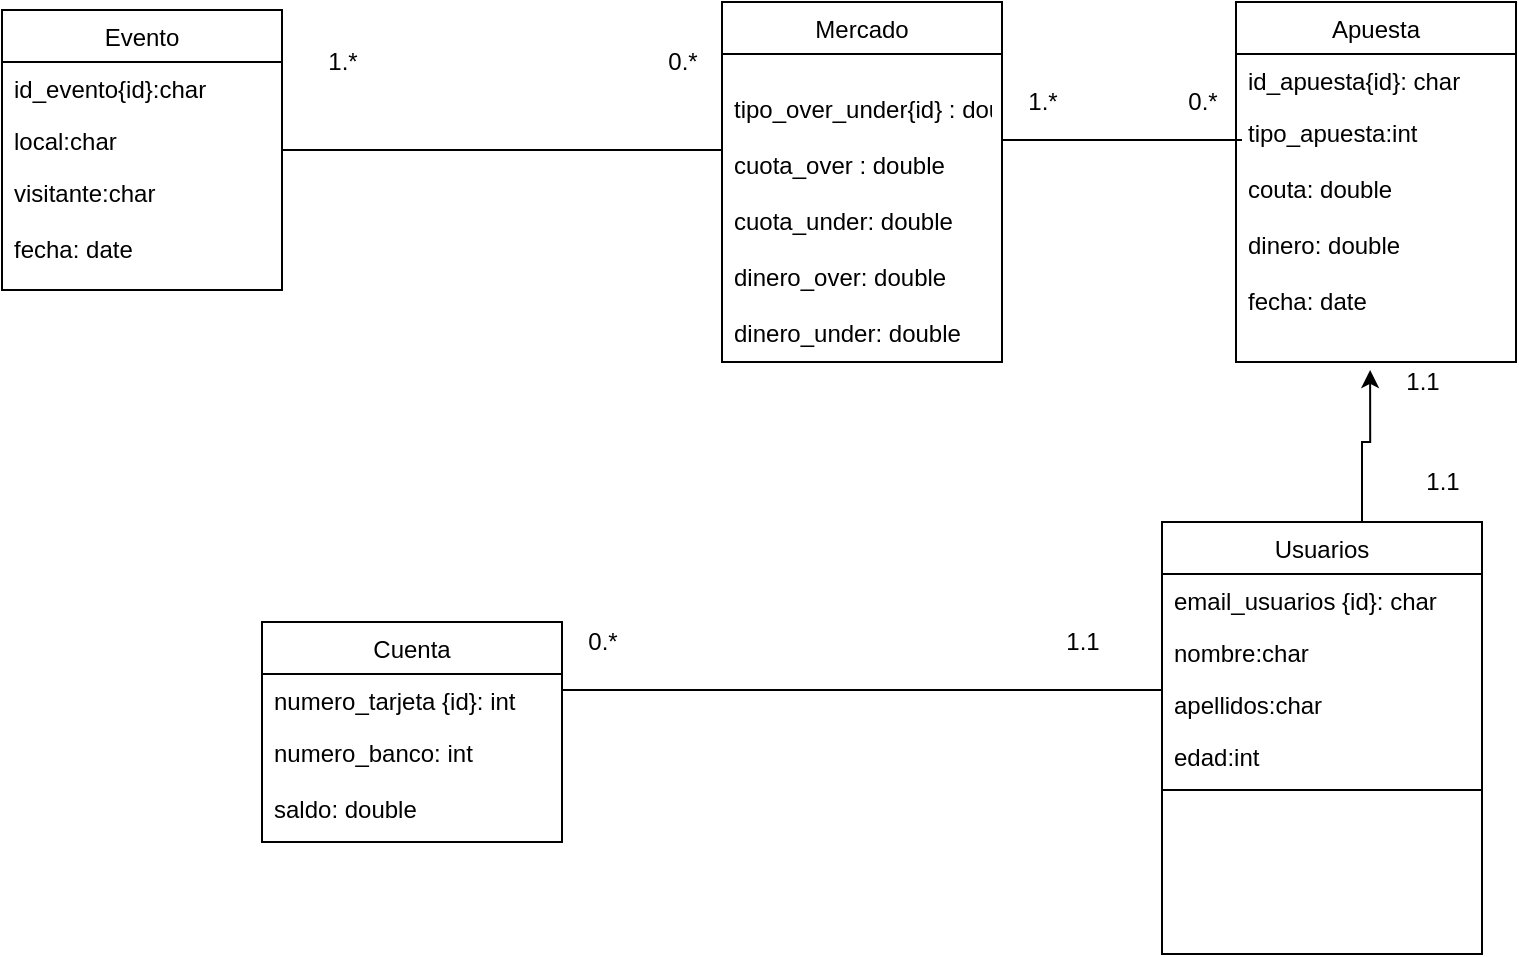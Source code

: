 <mxfile version="13.0.9" type="device"><diagram id="C5RBs43oDa-KdzZeNtuy" name="Page-1"><mxGraphModel dx="854" dy="387" grid="1" gridSize="10" guides="1" tooltips="1" connect="1" arrows="1" fold="1" page="1" pageScale="1" pageWidth="827" pageHeight="1169" math="0" shadow="0"><root><mxCell id="WIyWlLk6GJQsqaUBKTNV-0"/><mxCell id="WIyWlLk6GJQsqaUBKTNV-1" parent="WIyWlLk6GJQsqaUBKTNV-0"/><mxCell id="nkD-L9pcJGoJOv5Vwaft-16" value="" style="line;strokeWidth=1;fillColor=none;align=left;verticalAlign=middle;spacingTop=-1;spacingLeft=3;spacingRight=3;rotatable=0;labelPosition=right;points=[];portConstraint=eastwest;" parent="WIyWlLk6GJQsqaUBKTNV-1" vertex="1"><mxGeometry x="210" y="150" width="220" height="8" as="geometry"/></mxCell><mxCell id="nkD-L9pcJGoJOv5Vwaft-8" value="Apuesta" style="swimlane;fontStyle=0;childLayout=stackLayout;horizontal=1;startSize=26;fillColor=none;horizontalStack=0;resizeParent=1;resizeParentMax=0;resizeLast=0;collapsible=1;marginBottom=0;" parent="WIyWlLk6GJQsqaUBKTNV-1" vertex="1"><mxGeometry x="687" y="80" width="140" height="180" as="geometry"/></mxCell><mxCell id="nkD-L9pcJGoJOv5Vwaft-9" value="id_apuesta{id}: char" style="text;strokeColor=none;fillColor=none;align=left;verticalAlign=top;spacingLeft=4;spacingRight=4;overflow=hidden;rotatable=0;points=[[0,0.5],[1,0.5]];portConstraint=eastwest;" parent="nkD-L9pcJGoJOv5Vwaft-8" vertex="1"><mxGeometry y="26" width="140" height="26" as="geometry"/></mxCell><mxCell id="nkD-L9pcJGoJOv5Vwaft-10" value="tipo_apuesta:int&#10;&#10;couta: double&#10;&#10;dinero: double&#10;&#10;fecha: date" style="text;strokeColor=none;fillColor=none;align=left;verticalAlign=top;spacingLeft=4;spacingRight=4;overflow=hidden;rotatable=0;points=[[0,0.5],[1,0.5]];portConstraint=eastwest;" parent="nkD-L9pcJGoJOv5Vwaft-8" vertex="1"><mxGeometry y="52" width="140" height="128" as="geometry"/></mxCell><mxCell id="nkD-L9pcJGoJOv5Vwaft-19" value="" style="line;strokeWidth=1;fillColor=none;align=left;verticalAlign=middle;spacingTop=-1;spacingLeft=3;spacingRight=3;rotatable=0;labelPosition=right;points=[];portConstraint=eastwest;" parent="WIyWlLk6GJQsqaUBKTNV-1" vertex="1"><mxGeometry x="570" y="145" width="120" height="8" as="geometry"/></mxCell><mxCell id="nkD-L9pcJGoJOv5Vwaft-20" style="edgeStyle=orthogonalEdgeStyle;rounded=0;orthogonalLoop=1;jettySize=auto;html=1;entryX=0.479;entryY=1.031;entryDx=0;entryDy=0;entryPerimeter=0;" parent="WIyWlLk6GJQsqaUBKTNV-1" source="zkfFHV4jXpPFQw0GAbJ--17" target="nkD-L9pcJGoJOv5Vwaft-10" edge="1"><mxGeometry relative="1" as="geometry"><Array as="points"><mxPoint x="750" y="300"/><mxPoint x="754" y="300"/></Array></mxGeometry></mxCell><mxCell id="nkD-L9pcJGoJOv5Vwaft-12" value="Cuenta" style="swimlane;fontStyle=0;childLayout=stackLayout;horizontal=1;startSize=26;fillColor=none;horizontalStack=0;resizeParent=1;resizeParentMax=0;resizeLast=0;collapsible=1;marginBottom=0;" parent="WIyWlLk6GJQsqaUBKTNV-1" vertex="1"><mxGeometry x="200" y="390" width="150" height="110" as="geometry"/></mxCell><mxCell id="nkD-L9pcJGoJOv5Vwaft-13" value="numero_tarjeta {id}: int" style="text;strokeColor=none;fillColor=none;align=left;verticalAlign=top;spacingLeft=4;spacingRight=4;overflow=hidden;rotatable=0;points=[[0,0.5],[1,0.5]];portConstraint=eastwest;" parent="nkD-L9pcJGoJOv5Vwaft-12" vertex="1"><mxGeometry y="26" width="150" height="26" as="geometry"/></mxCell><mxCell id="nkD-L9pcJGoJOv5Vwaft-15" value="numero_banco: int&#10;&#10;saldo: double&#10;" style="text;strokeColor=none;fillColor=none;align=left;verticalAlign=top;spacingLeft=4;spacingRight=4;overflow=hidden;rotatable=0;points=[[0,0.5],[1,0.5]];portConstraint=eastwest;" parent="nkD-L9pcJGoJOv5Vwaft-12" vertex="1"><mxGeometry y="52" width="150" height="58" as="geometry"/></mxCell><mxCell id="nkD-L9pcJGoJOv5Vwaft-21" value="" style="line;strokeWidth=1;fillColor=none;align=left;verticalAlign=middle;spacingTop=-1;spacingLeft=3;spacingRight=3;rotatable=0;labelPosition=right;points=[];portConstraint=eastwest;" parent="WIyWlLk6GJQsqaUBKTNV-1" vertex="1"><mxGeometry x="350" y="420" width="300" height="8" as="geometry"/></mxCell><mxCell id="zkfFHV4jXpPFQw0GAbJ--17" value="Usuarios" style="swimlane;fontStyle=0;align=center;verticalAlign=top;childLayout=stackLayout;horizontal=1;startSize=26;horizontalStack=0;resizeParent=1;resizeLast=0;collapsible=1;marginBottom=0;rounded=0;shadow=0;strokeWidth=1;" parent="WIyWlLk6GJQsqaUBKTNV-1" vertex="1"><mxGeometry x="650" y="340" width="160" height="216" as="geometry"><mxRectangle x="550" y="140" width="160" height="26" as="alternateBounds"/></mxGeometry></mxCell><mxCell id="zkfFHV4jXpPFQw0GAbJ--18" value="email_usuarios {id}: char" style="text;align=left;verticalAlign=top;spacingLeft=4;spacingRight=4;overflow=hidden;rotatable=0;points=[[0,0.5],[1,0.5]];portConstraint=eastwest;" parent="zkfFHV4jXpPFQw0GAbJ--17" vertex="1"><mxGeometry y="26" width="160" height="26" as="geometry"/></mxCell><mxCell id="zkfFHV4jXpPFQw0GAbJ--19" value="nombre:char" style="text;align=left;verticalAlign=top;spacingLeft=4;spacingRight=4;overflow=hidden;rotatable=0;points=[[0,0.5],[1,0.5]];portConstraint=eastwest;rounded=0;shadow=0;html=0;" parent="zkfFHV4jXpPFQw0GAbJ--17" vertex="1"><mxGeometry y="52" width="160" height="26" as="geometry"/></mxCell><mxCell id="zkfFHV4jXpPFQw0GAbJ--20" value="apellidos:char" style="text;align=left;verticalAlign=top;spacingLeft=4;spacingRight=4;overflow=hidden;rotatable=0;points=[[0,0.5],[1,0.5]];portConstraint=eastwest;rounded=0;shadow=0;html=0;" parent="zkfFHV4jXpPFQw0GAbJ--17" vertex="1"><mxGeometry y="78" width="160" height="26" as="geometry"/></mxCell><mxCell id="zkfFHV4jXpPFQw0GAbJ--21" value="edad:int" style="text;align=left;verticalAlign=top;spacingLeft=4;spacingRight=4;overflow=hidden;rotatable=0;points=[[0,0.5],[1,0.5]];portConstraint=eastwest;rounded=0;shadow=0;html=0;" parent="zkfFHV4jXpPFQw0GAbJ--17" vertex="1"><mxGeometry y="104" width="160" height="26" as="geometry"/></mxCell><mxCell id="zkfFHV4jXpPFQw0GAbJ--23" value="" style="line;html=1;strokeWidth=1;align=left;verticalAlign=middle;spacingTop=-1;spacingLeft=3;spacingRight=3;rotatable=0;labelPosition=right;points=[];portConstraint=eastwest;" parent="zkfFHV4jXpPFQw0GAbJ--17" vertex="1"><mxGeometry y="130" width="160" height="8" as="geometry"/></mxCell><mxCell id="nkD-L9pcJGoJOv5Vwaft-22" value="1.*" style="text;html=1;align=center;verticalAlign=middle;resizable=0;points=[];autosize=1;" parent="WIyWlLk6GJQsqaUBKTNV-1" vertex="1"><mxGeometry x="225" y="100" width="30" height="20" as="geometry"/></mxCell><mxCell id="nkD-L9pcJGoJOv5Vwaft-23" value="0.*" style="text;html=1;align=center;verticalAlign=middle;resizable=0;points=[];autosize=1;" parent="WIyWlLk6GJQsqaUBKTNV-1" vertex="1"><mxGeometry x="395" y="100" width="30" height="20" as="geometry"/></mxCell><mxCell id="nkD-L9pcJGoJOv5Vwaft-24" value="1.*" style="text;html=1;align=center;verticalAlign=middle;resizable=0;points=[];autosize=1;" parent="WIyWlLk6GJQsqaUBKTNV-1" vertex="1"><mxGeometry x="575" y="120" width="30" height="20" as="geometry"/></mxCell><mxCell id="nkD-L9pcJGoJOv5Vwaft-25" value="0.*" style="text;html=1;align=center;verticalAlign=middle;resizable=0;points=[];autosize=1;" parent="WIyWlLk6GJQsqaUBKTNV-1" vertex="1"><mxGeometry x="655" y="120" width="30" height="20" as="geometry"/></mxCell><mxCell id="nkD-L9pcJGoJOv5Vwaft-26" value="1.1" style="text;html=1;align=center;verticalAlign=middle;resizable=0;points=[];autosize=1;" parent="WIyWlLk6GJQsqaUBKTNV-1" vertex="1"><mxGeometry x="775" y="310" width="30" height="20" as="geometry"/></mxCell><mxCell id="nkD-L9pcJGoJOv5Vwaft-27" value="1.1" style="text;html=1;align=center;verticalAlign=middle;resizable=0;points=[];autosize=1;" parent="WIyWlLk6GJQsqaUBKTNV-1" vertex="1"><mxGeometry x="765" y="260" width="30" height="20" as="geometry"/></mxCell><mxCell id="nkD-L9pcJGoJOv5Vwaft-28" value="1.1" style="text;html=1;align=center;verticalAlign=middle;resizable=0;points=[];autosize=1;" parent="WIyWlLk6GJQsqaUBKTNV-1" vertex="1"><mxGeometry x="595" y="390" width="30" height="20" as="geometry"/></mxCell><mxCell id="nkD-L9pcJGoJOv5Vwaft-29" value="0.*" style="text;html=1;align=center;verticalAlign=middle;resizable=0;points=[];autosize=1;" parent="WIyWlLk6GJQsqaUBKTNV-1" vertex="1"><mxGeometry x="355" y="390" width="30" height="20" as="geometry"/></mxCell><mxCell id="y6PPMJUQRlwjhzBdBtG6-5" value="Evento" style="swimlane;fontStyle=0;childLayout=stackLayout;horizontal=1;startSize=26;fillColor=none;horizontalStack=0;resizeParent=1;resizeParentMax=0;resizeLast=0;collapsible=1;marginBottom=0;" vertex="1" parent="WIyWlLk6GJQsqaUBKTNV-1"><mxGeometry x="70" y="84" width="140" height="140" as="geometry"/></mxCell><mxCell id="y6PPMJUQRlwjhzBdBtG6-6" value="id_evento{id}:char" style="text;strokeColor=none;fillColor=none;align=left;verticalAlign=top;spacingLeft=4;spacingRight=4;overflow=hidden;rotatable=0;points=[[0,0.5],[1,0.5]];portConstraint=eastwest;" vertex="1" parent="y6PPMJUQRlwjhzBdBtG6-5"><mxGeometry y="26" width="140" height="26" as="geometry"/></mxCell><mxCell id="y6PPMJUQRlwjhzBdBtG6-7" value="local:char" style="text;strokeColor=none;fillColor=none;align=left;verticalAlign=top;spacingLeft=4;spacingRight=4;overflow=hidden;rotatable=0;points=[[0,0.5],[1,0.5]];portConstraint=eastwest;" vertex="1" parent="y6PPMJUQRlwjhzBdBtG6-5"><mxGeometry y="52" width="140" height="26" as="geometry"/></mxCell><mxCell id="y6PPMJUQRlwjhzBdBtG6-8" value="visitante:char&#10;&#10;fecha: date" style="text;strokeColor=none;fillColor=none;align=left;verticalAlign=top;spacingLeft=4;spacingRight=4;overflow=hidden;rotatable=0;points=[[0,0.5],[1,0.5]];portConstraint=eastwest;" vertex="1" parent="y6PPMJUQRlwjhzBdBtG6-5"><mxGeometry y="78" width="140" height="62" as="geometry"/></mxCell><mxCell id="y6PPMJUQRlwjhzBdBtG6-9" value="Mercado" style="swimlane;fontStyle=0;childLayout=stackLayout;horizontal=1;startSize=26;fillColor=none;horizontalStack=0;resizeParent=1;resizeParentMax=0;resizeLast=0;collapsible=1;marginBottom=0;" vertex="1" parent="WIyWlLk6GJQsqaUBKTNV-1"><mxGeometry x="430" y="80" width="140" height="180" as="geometry"/></mxCell><mxCell id="y6PPMJUQRlwjhzBdBtG6-11" value="&#10;tipo_over_under{id} : double&#10;&#10;cuota_over : double&#10;&#10;cuota_under: double&#10;&#10;dinero_over: double&#10;&#10;dinero_under: double&#10;&#10;&#10;&#10;" style="text;strokeColor=none;fillColor=none;align=left;verticalAlign=top;spacingLeft=4;spacingRight=4;overflow=hidden;rotatable=0;points=[[0,0.5],[1,0.5]];portConstraint=eastwest;" vertex="1" parent="y6PPMJUQRlwjhzBdBtG6-9"><mxGeometry y="26" width="140" height="154" as="geometry"/></mxCell></root></mxGraphModel></diagram></mxfile>